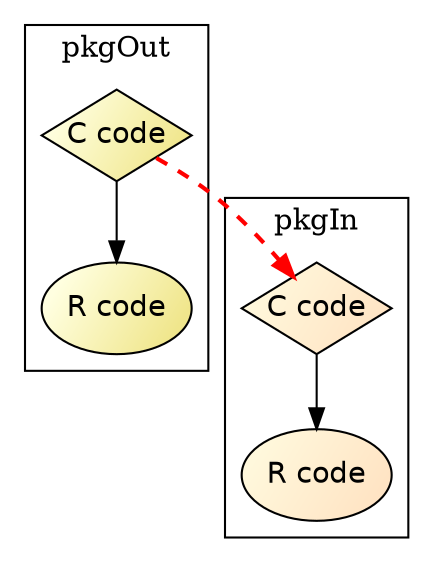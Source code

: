 digraph D {
  compound=true;

  node [shape = ellipse,
      style = filled,
      fixedsize=true,
      width=1,
      height=0.618,
      fontsize=14,
      fillcolor = "lightyellow:khaki",
      gradientangle=315,
      fontname="Helvetica"]
  ar [label = "R code"];
  ac [label = "C code", shape = "diamond"];
  br [label = "R code", fillcolor = "cornsilk:bisque"];
  bc [label = "C code", shape = "diamond", fillcolor = "cornsilk:bisque"];

  edge [color = black,
       arrowname = vee,
       fontname="Helvetica",
       fontsize=10]

  /* to be visually separated, subgraphs must be prefixed with cluster_ */
  /* and only the DOT and FDP layout seam to support subgraphs */
  subgraph cluster_pkgOut {
    label = "pkgOut";
    ac -> ar;
  }
  subgraph cluster_pkgIn {
    label = "pkgIn";
    bc -> br;
  }

  ac -> bc [color="red", penwidth=2, style="dashed"];
}

